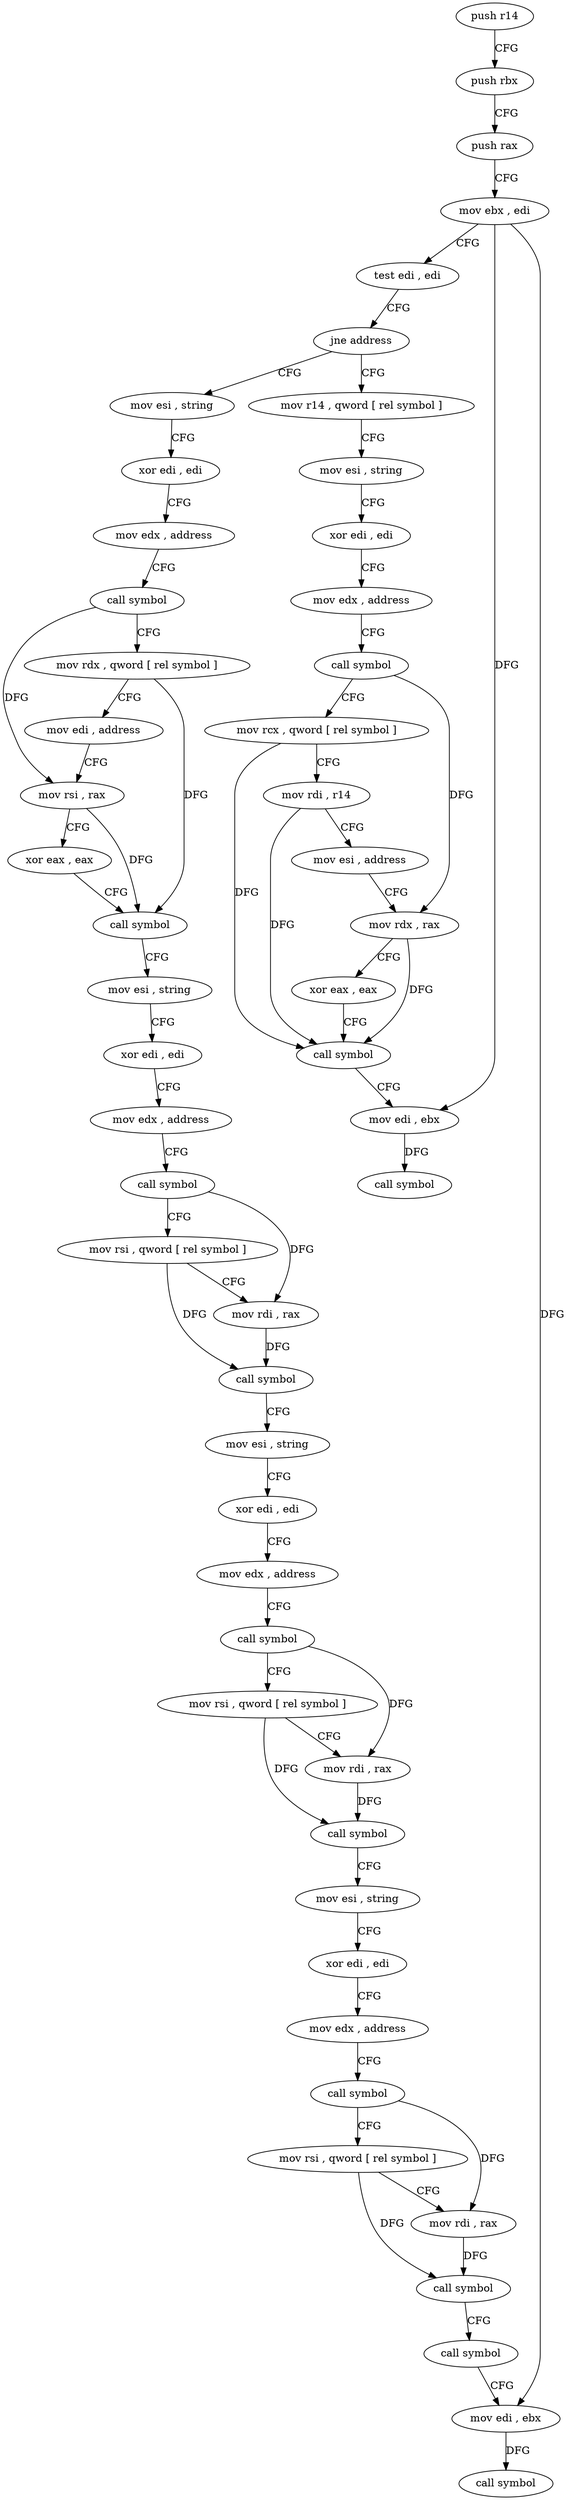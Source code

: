 digraph "func" {
"4199984" [label = "push r14" ]
"4199986" [label = "push rbx" ]
"4199987" [label = "push rax" ]
"4199988" [label = "mov ebx , edi" ]
"4199990" [label = "test edi , edi" ]
"4199992" [label = "jne address" ]
"4200145" [label = "mov r14 , qword [ rel symbol ]" ]
"4199998" [label = "mov esi , string" ]
"4200152" [label = "mov esi , string" ]
"4200157" [label = "xor edi , edi" ]
"4200159" [label = "mov edx , address" ]
"4200164" [label = "call symbol" ]
"4200169" [label = "mov rcx , qword [ rel symbol ]" ]
"4200176" [label = "mov rdi , r14" ]
"4200179" [label = "mov esi , address" ]
"4200184" [label = "mov rdx , rax" ]
"4200187" [label = "xor eax , eax" ]
"4200189" [label = "call symbol" ]
"4200194" [label = "mov edi , ebx" ]
"4200196" [label = "call symbol" ]
"4200003" [label = "xor edi , edi" ]
"4200005" [label = "mov edx , address" ]
"4200010" [label = "call symbol" ]
"4200015" [label = "mov rdx , qword [ rel symbol ]" ]
"4200022" [label = "mov edi , address" ]
"4200027" [label = "mov rsi , rax" ]
"4200030" [label = "xor eax , eax" ]
"4200032" [label = "call symbol" ]
"4200037" [label = "mov esi , string" ]
"4200042" [label = "xor edi , edi" ]
"4200044" [label = "mov edx , address" ]
"4200049" [label = "call symbol" ]
"4200054" [label = "mov rsi , qword [ rel symbol ]" ]
"4200061" [label = "mov rdi , rax" ]
"4200064" [label = "call symbol" ]
"4200069" [label = "mov esi , string" ]
"4200074" [label = "xor edi , edi" ]
"4200076" [label = "mov edx , address" ]
"4200081" [label = "call symbol" ]
"4200086" [label = "mov rsi , qword [ rel symbol ]" ]
"4200093" [label = "mov rdi , rax" ]
"4200096" [label = "call symbol" ]
"4200101" [label = "mov esi , string" ]
"4200106" [label = "xor edi , edi" ]
"4200108" [label = "mov edx , address" ]
"4200113" [label = "call symbol" ]
"4200118" [label = "mov rsi , qword [ rel symbol ]" ]
"4200125" [label = "mov rdi , rax" ]
"4200128" [label = "call symbol" ]
"4200133" [label = "call symbol" ]
"4200138" [label = "mov edi , ebx" ]
"4200140" [label = "call symbol" ]
"4199984" -> "4199986" [ label = "CFG" ]
"4199986" -> "4199987" [ label = "CFG" ]
"4199987" -> "4199988" [ label = "CFG" ]
"4199988" -> "4199990" [ label = "CFG" ]
"4199988" -> "4200194" [ label = "DFG" ]
"4199988" -> "4200138" [ label = "DFG" ]
"4199990" -> "4199992" [ label = "CFG" ]
"4199992" -> "4200145" [ label = "CFG" ]
"4199992" -> "4199998" [ label = "CFG" ]
"4200145" -> "4200152" [ label = "CFG" ]
"4199998" -> "4200003" [ label = "CFG" ]
"4200152" -> "4200157" [ label = "CFG" ]
"4200157" -> "4200159" [ label = "CFG" ]
"4200159" -> "4200164" [ label = "CFG" ]
"4200164" -> "4200169" [ label = "CFG" ]
"4200164" -> "4200184" [ label = "DFG" ]
"4200169" -> "4200176" [ label = "CFG" ]
"4200169" -> "4200189" [ label = "DFG" ]
"4200176" -> "4200179" [ label = "CFG" ]
"4200176" -> "4200189" [ label = "DFG" ]
"4200179" -> "4200184" [ label = "CFG" ]
"4200184" -> "4200187" [ label = "CFG" ]
"4200184" -> "4200189" [ label = "DFG" ]
"4200187" -> "4200189" [ label = "CFG" ]
"4200189" -> "4200194" [ label = "CFG" ]
"4200194" -> "4200196" [ label = "DFG" ]
"4200003" -> "4200005" [ label = "CFG" ]
"4200005" -> "4200010" [ label = "CFG" ]
"4200010" -> "4200015" [ label = "CFG" ]
"4200010" -> "4200027" [ label = "DFG" ]
"4200015" -> "4200022" [ label = "CFG" ]
"4200015" -> "4200032" [ label = "DFG" ]
"4200022" -> "4200027" [ label = "CFG" ]
"4200027" -> "4200030" [ label = "CFG" ]
"4200027" -> "4200032" [ label = "DFG" ]
"4200030" -> "4200032" [ label = "CFG" ]
"4200032" -> "4200037" [ label = "CFG" ]
"4200037" -> "4200042" [ label = "CFG" ]
"4200042" -> "4200044" [ label = "CFG" ]
"4200044" -> "4200049" [ label = "CFG" ]
"4200049" -> "4200054" [ label = "CFG" ]
"4200049" -> "4200061" [ label = "DFG" ]
"4200054" -> "4200061" [ label = "CFG" ]
"4200054" -> "4200064" [ label = "DFG" ]
"4200061" -> "4200064" [ label = "DFG" ]
"4200064" -> "4200069" [ label = "CFG" ]
"4200069" -> "4200074" [ label = "CFG" ]
"4200074" -> "4200076" [ label = "CFG" ]
"4200076" -> "4200081" [ label = "CFG" ]
"4200081" -> "4200086" [ label = "CFG" ]
"4200081" -> "4200093" [ label = "DFG" ]
"4200086" -> "4200093" [ label = "CFG" ]
"4200086" -> "4200096" [ label = "DFG" ]
"4200093" -> "4200096" [ label = "DFG" ]
"4200096" -> "4200101" [ label = "CFG" ]
"4200101" -> "4200106" [ label = "CFG" ]
"4200106" -> "4200108" [ label = "CFG" ]
"4200108" -> "4200113" [ label = "CFG" ]
"4200113" -> "4200118" [ label = "CFG" ]
"4200113" -> "4200125" [ label = "DFG" ]
"4200118" -> "4200125" [ label = "CFG" ]
"4200118" -> "4200128" [ label = "DFG" ]
"4200125" -> "4200128" [ label = "DFG" ]
"4200128" -> "4200133" [ label = "CFG" ]
"4200133" -> "4200138" [ label = "CFG" ]
"4200138" -> "4200140" [ label = "DFG" ]
}

